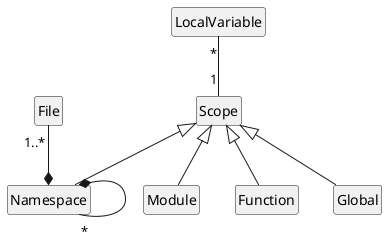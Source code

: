 @startuml scoping
skinparam style strictuml
' skinparam Linetype ortho
hide empty members
class Namespace
class Module
class Function
class LocalVariable
class Scope
Namespace *-- "*" Namespace
File "1..*" --* Namespace
LocalVariable "*" -- "1" Scope
Scope <|-- Function
Scope <|-- Module
Scope <|-- Namespace
Scope <|-- Global
@enduml
